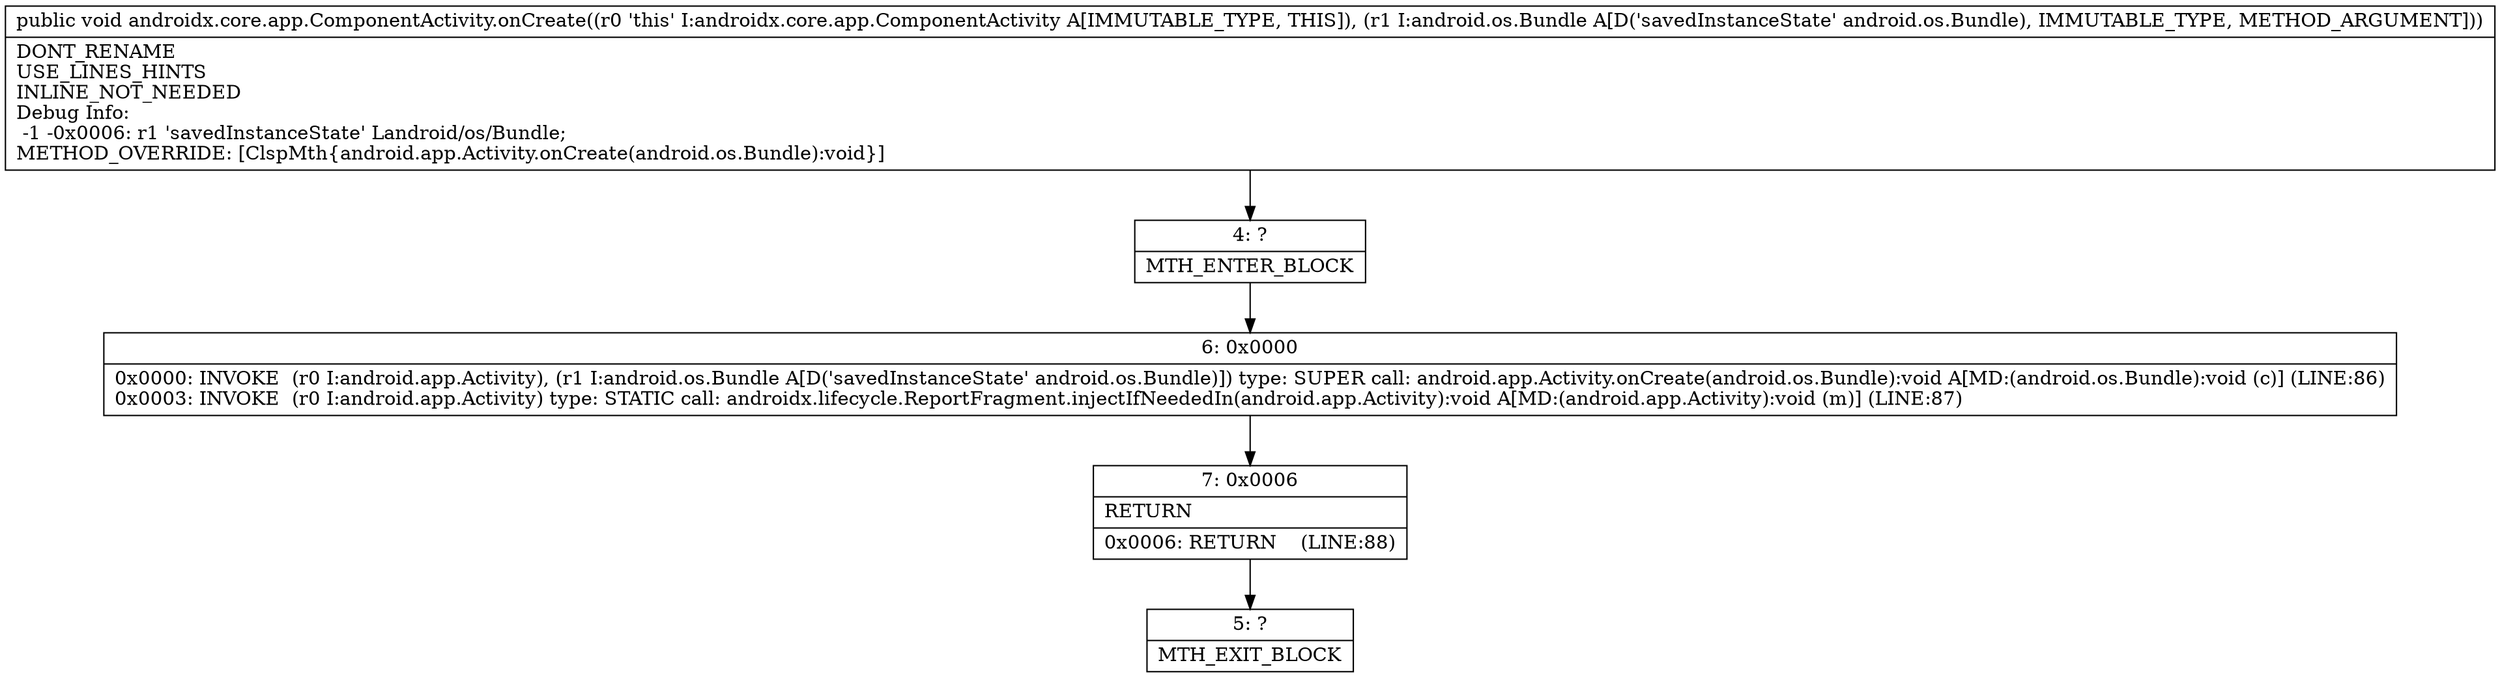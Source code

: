digraph "CFG forandroidx.core.app.ComponentActivity.onCreate(Landroid\/os\/Bundle;)V" {
Node_4 [shape=record,label="{4\:\ ?|MTH_ENTER_BLOCK\l}"];
Node_6 [shape=record,label="{6\:\ 0x0000|0x0000: INVOKE  (r0 I:android.app.Activity), (r1 I:android.os.Bundle A[D('savedInstanceState' android.os.Bundle)]) type: SUPER call: android.app.Activity.onCreate(android.os.Bundle):void A[MD:(android.os.Bundle):void (c)] (LINE:86)\l0x0003: INVOKE  (r0 I:android.app.Activity) type: STATIC call: androidx.lifecycle.ReportFragment.injectIfNeededIn(android.app.Activity):void A[MD:(android.app.Activity):void (m)] (LINE:87)\l}"];
Node_7 [shape=record,label="{7\:\ 0x0006|RETURN\l|0x0006: RETURN    (LINE:88)\l}"];
Node_5 [shape=record,label="{5\:\ ?|MTH_EXIT_BLOCK\l}"];
MethodNode[shape=record,label="{public void androidx.core.app.ComponentActivity.onCreate((r0 'this' I:androidx.core.app.ComponentActivity A[IMMUTABLE_TYPE, THIS]), (r1 I:android.os.Bundle A[D('savedInstanceState' android.os.Bundle), IMMUTABLE_TYPE, METHOD_ARGUMENT]))  | DONT_RENAME\lUSE_LINES_HINTS\lINLINE_NOT_NEEDED\lDebug Info:\l  \-1 \-0x0006: r1 'savedInstanceState' Landroid\/os\/Bundle;\lMETHOD_OVERRIDE: [ClspMth\{android.app.Activity.onCreate(android.os.Bundle):void\}]\l}"];
MethodNode -> Node_4;Node_4 -> Node_6;
Node_6 -> Node_7;
Node_7 -> Node_5;
}

